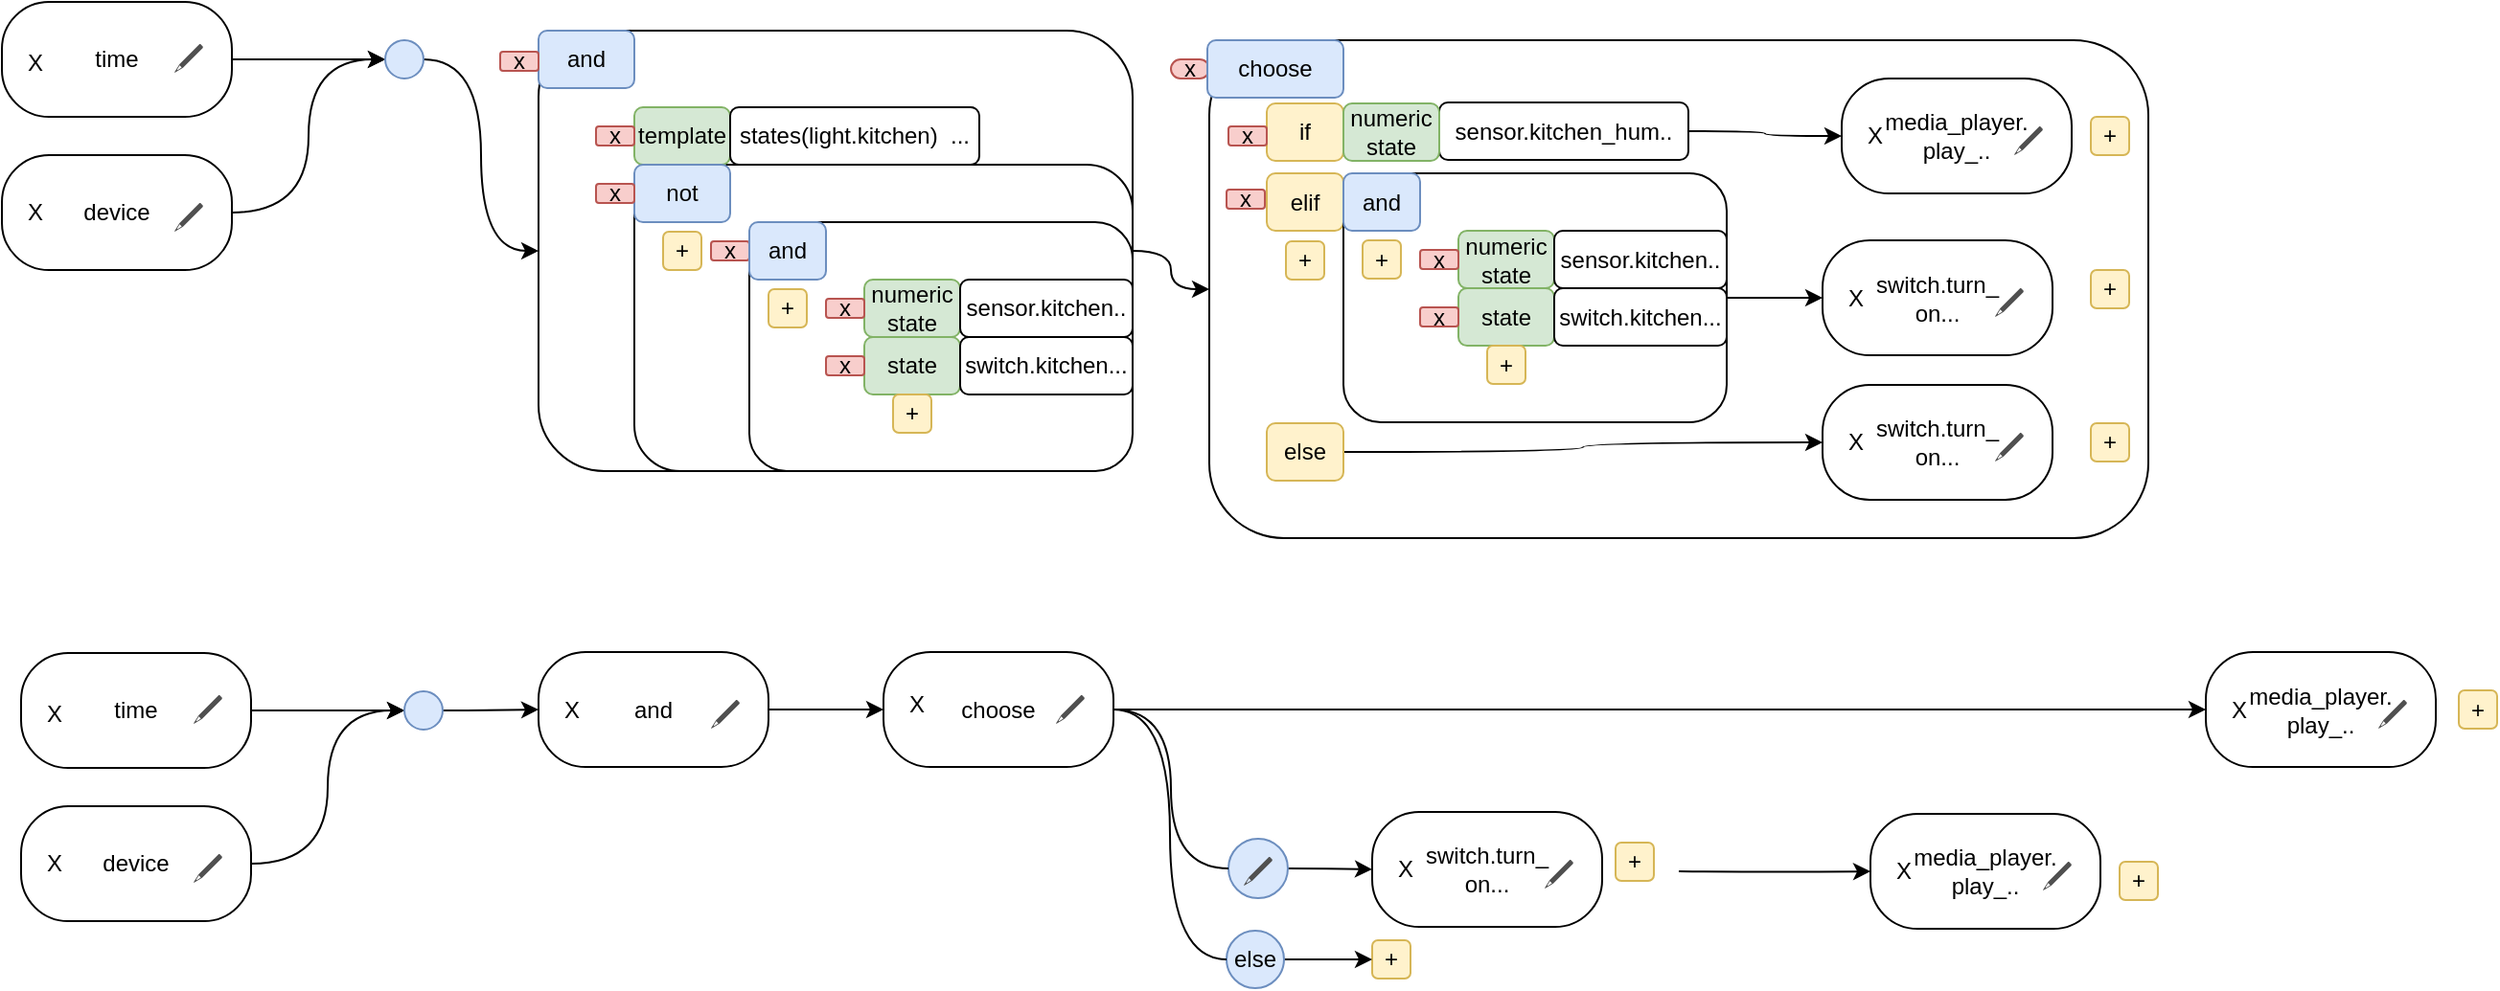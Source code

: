 <mxfile version="13.7.3" type="device"><diagram id="jPQkoFvJ-TX3pFbO5KUV" name="Page-1"><mxGraphModel dx="1038" dy="636" grid="1" gridSize="10" guides="1" tooltips="1" connect="1" arrows="1" fold="1" page="1" pageScale="1" pageWidth="850" pageHeight="1100" math="0" shadow="0"><root><mxCell id="0"/><mxCell id="1" parent="0"/><mxCell id="Wv8WozFfaOdUM1u00U-A-62" value="" style="rounded=1;whiteSpace=wrap;html=1;" parent="1" vertex="1"><mxGeometry x="670" y="140" width="490" height="260" as="geometry"/></mxCell><mxCell id="Wv8WozFfaOdUM1u00U-A-180" style="edgeStyle=orthogonalEdgeStyle;curved=1;rounded=0;orthogonalLoop=1;jettySize=auto;html=1;entryX=0;entryY=0.5;entryDx=0;entryDy=0;" parent="1" target="Wv8WozFfaOdUM1u00U-A-175" edge="1"><mxGeometry relative="1" as="geometry"><mxPoint x="915.0" y="574" as="sourcePoint"/></mxGeometry></mxCell><mxCell id="Wv8WozFfaOdUM1u00U-A-3" value="" style="rounded=1;whiteSpace=wrap;html=1;" parent="1" vertex="1"><mxGeometry x="320" y="135" width="310" height="230" as="geometry"/></mxCell><mxCell id="Wv8WozFfaOdUM1u00U-A-8" value="" style="rounded=1;whiteSpace=wrap;html=1;" parent="1" vertex="1"><mxGeometry x="370" y="205" width="260" height="160" as="geometry"/></mxCell><mxCell id="Wv8WozFfaOdUM1u00U-A-1" value="and" style="rounded=1;whiteSpace=wrap;html=1;fillColor=#dae8fc;strokeColor=#6c8ebf;align=center;" parent="1" vertex="1"><mxGeometry x="320" y="135" width="50" height="30" as="geometry"/></mxCell><mxCell id="Wv8WozFfaOdUM1u00U-A-4" value="template" style="rounded=1;whiteSpace=wrap;html=1;fillColor=#d5e8d4;strokeColor=#82b366;" parent="1" vertex="1"><mxGeometry x="370" y="175" width="50" height="30" as="geometry"/></mxCell><mxCell id="Wv8WozFfaOdUM1u00U-A-5" value="states(light.kitchen)&amp;nbsp; ..." style="rounded=1;whiteSpace=wrap;html=1;" parent="1" vertex="1"><mxGeometry x="420" y="175" width="130" height="30" as="geometry"/></mxCell><mxCell id="Wv8WozFfaOdUM1u00U-A-6" value="not" style="rounded=1;whiteSpace=wrap;html=1;fillColor=#dae8fc;strokeColor=#6c8ebf;" parent="1" vertex="1"><mxGeometry x="370" y="205" width="50" height="30" as="geometry"/></mxCell><mxCell id="Wv8WozFfaOdUM1u00U-A-14" value="+" style="rounded=1;whiteSpace=wrap;html=1;fillColor=#fff2cc;strokeColor=#d6b656;" parent="1" vertex="1"><mxGeometry x="385" y="240" width="20" height="20" as="geometry"/></mxCell><mxCell id="Wv8WozFfaOdUM1u00U-A-17" value="x" style="rounded=1;whiteSpace=wrap;html=1;fillColor=#f8cecc;strokeColor=#b85450;" parent="1" vertex="1"><mxGeometry x="350" y="185" width="20" height="10" as="geometry"/></mxCell><mxCell id="Wv8WozFfaOdUM1u00U-A-18" value="x" style="rounded=1;whiteSpace=wrap;html=1;fillColor=#f8cecc;strokeColor=#b85450;" parent="1" vertex="1"><mxGeometry x="350" y="215" width="20" height="10" as="geometry"/></mxCell><mxCell id="Wv8WozFfaOdUM1u00U-A-22" value="x" style="rounded=1;whiteSpace=wrap;html=1;fillColor=#f8cecc;strokeColor=#b85450;" parent="1" vertex="1"><mxGeometry x="410" y="245" width="20" height="10" as="geometry"/></mxCell><mxCell id="Wv8WozFfaOdUM1u00U-A-31" style="edgeStyle=orthogonalEdgeStyle;rounded=0;orthogonalLoop=1;jettySize=auto;html=1;entryX=0;entryY=0.5;entryDx=0;entryDy=0;elbow=vertical;curved=1;" parent="1" source="Wv8WozFfaOdUM1u00U-A-27" target="Wv8WozFfaOdUM1u00U-A-29" edge="1"><mxGeometry relative="1" as="geometry"/></mxCell><mxCell id="Wv8WozFfaOdUM1u00U-A-27" value="time" style="rounded=1;whiteSpace=wrap;html=1;arcSize=41;" parent="1" vertex="1"><mxGeometry x="40" y="120" width="120" height="60" as="geometry"/></mxCell><mxCell id="Wv8WozFfaOdUM1u00U-A-30" style="edgeStyle=orthogonalEdgeStyle;rounded=0;orthogonalLoop=1;jettySize=auto;html=1;entryX=0;entryY=0.5;entryDx=0;entryDy=0;elbow=vertical;curved=1;" parent="1" source="Wv8WozFfaOdUM1u00U-A-28" target="Wv8WozFfaOdUM1u00U-A-29" edge="1"><mxGeometry relative="1" as="geometry"/></mxCell><mxCell id="Wv8WozFfaOdUM1u00U-A-63" style="edgeStyle=orthogonalEdgeStyle;curved=1;rounded=0;orthogonalLoop=1;jettySize=auto;html=1;exitX=1;exitY=0.5;exitDx=0;exitDy=0;entryX=0;entryY=0.5;entryDx=0;entryDy=0;" parent="1" source="Wv8WozFfaOdUM1u00U-A-29" target="Wv8WozFfaOdUM1u00U-A-3" edge="1"><mxGeometry relative="1" as="geometry"/></mxCell><mxCell id="Wv8WozFfaOdUM1u00U-A-29" value="" style="ellipse;whiteSpace=wrap;html=1;aspect=fixed;fillColor=#dae8fc;strokeColor=#6c8ebf;" parent="1" vertex="1"><mxGeometry x="240" y="140" width="20" height="20" as="geometry"/></mxCell><mxCell id="Wv8WozFfaOdUM1u00U-A-36" value="X" style="text;html=1;align=center;verticalAlign=middle;resizable=0;points=[];autosize=1;strokeColor=none;fillColor=none;" parent="1" vertex="1"><mxGeometry x="47" y="142" width="20" height="20" as="geometry"/></mxCell><mxCell id="Wv8WozFfaOdUM1u00U-A-37" value="" style="sketch=0;pointerEvents=1;shadow=0;dashed=0;html=1;strokeColor=none;fillColor=#505050;labelPosition=center;verticalLabelPosition=bottom;verticalAlign=top;outlineConnect=0;align=center;shape=mxgraph.office.concepts.writing_pencil;" parent="1" vertex="1"><mxGeometry x="130" y="142" width="15" height="15" as="geometry"/></mxCell><mxCell id="Wv8WozFfaOdUM1u00U-A-40" value="" style="group" parent="1" vertex="1" connectable="0"><mxGeometry x="40" y="200" width="120" height="60" as="geometry"/></mxCell><mxCell id="Wv8WozFfaOdUM1u00U-A-28" value="device" style="rounded=1;whiteSpace=wrap;html=1;arcSize=41;" parent="Wv8WozFfaOdUM1u00U-A-40" vertex="1"><mxGeometry width="120" height="60" as="geometry"/></mxCell><mxCell id="Wv8WozFfaOdUM1u00U-A-38" value="" style="sketch=0;pointerEvents=1;shadow=0;dashed=0;html=1;strokeColor=none;fillColor=#505050;labelPosition=center;verticalLabelPosition=bottom;verticalAlign=top;outlineConnect=0;align=center;shape=mxgraph.office.concepts.writing_pencil;" parent="Wv8WozFfaOdUM1u00U-A-40" vertex="1"><mxGeometry x="90" y="25" width="15" height="15" as="geometry"/></mxCell><mxCell id="Wv8WozFfaOdUM1u00U-A-39" value="X" style="text;html=1;align=center;verticalAlign=middle;resizable=0;points=[];autosize=1;strokeColor=none;fillColor=none;" parent="Wv8WozFfaOdUM1u00U-A-40" vertex="1"><mxGeometry x="7" y="20" width="20" height="20" as="geometry"/></mxCell><mxCell id="Wv8WozFfaOdUM1u00U-A-53" value="" style="group" parent="1" vertex="1" connectable="0"><mxGeometry x="990" y="320" width="120" height="60" as="geometry"/></mxCell><mxCell id="Wv8WozFfaOdUM1u00U-A-54" value="switch.turn_&lt;br&gt;on..." style="rounded=1;whiteSpace=wrap;html=1;arcSize=41;" parent="Wv8WozFfaOdUM1u00U-A-53" vertex="1"><mxGeometry width="120" height="60" as="geometry"/></mxCell><mxCell id="Wv8WozFfaOdUM1u00U-A-55" value="" style="sketch=0;pointerEvents=1;shadow=0;dashed=0;html=1;strokeColor=none;fillColor=#505050;labelPosition=center;verticalLabelPosition=bottom;verticalAlign=top;outlineConnect=0;align=center;shape=mxgraph.office.concepts.writing_pencil;" parent="Wv8WozFfaOdUM1u00U-A-53" vertex="1"><mxGeometry x="90" y="25" width="15" height="15" as="geometry"/></mxCell><mxCell id="Wv8WozFfaOdUM1u00U-A-56" value="X" style="text;html=1;align=center;verticalAlign=middle;resizable=0;points=[];autosize=1;strokeColor=none;fillColor=none;" parent="Wv8WozFfaOdUM1u00U-A-53" vertex="1"><mxGeometry x="7" y="20" width="20" height="20" as="geometry"/></mxCell><mxCell id="Wv8WozFfaOdUM1u00U-A-57" value="" style="group" parent="1" vertex="1" connectable="0"><mxGeometry x="1000" y="160" width="120" height="60" as="geometry"/></mxCell><mxCell id="Wv8WozFfaOdUM1u00U-A-58" value="media_player.&lt;br&gt;play_.." style="rounded=1;whiteSpace=wrap;html=1;arcSize=41;" parent="Wv8WozFfaOdUM1u00U-A-57" vertex="1"><mxGeometry width="120" height="60" as="geometry"/></mxCell><mxCell id="Wv8WozFfaOdUM1u00U-A-59" value="" style="sketch=0;pointerEvents=1;shadow=0;dashed=0;html=1;strokeColor=none;fillColor=#505050;labelPosition=center;verticalLabelPosition=bottom;verticalAlign=top;outlineConnect=0;align=center;shape=mxgraph.office.concepts.writing_pencil;" parent="Wv8WozFfaOdUM1u00U-A-57" vertex="1"><mxGeometry x="90" y="25" width="15" height="15" as="geometry"/></mxCell><mxCell id="Wv8WozFfaOdUM1u00U-A-60" value="X" style="text;html=1;align=center;verticalAlign=middle;resizable=0;points=[];autosize=1;strokeColor=none;fillColor=none;" parent="Wv8WozFfaOdUM1u00U-A-57" vertex="1"><mxGeometry x="7" y="20" width="20" height="20" as="geometry"/></mxCell><mxCell id="Wv8WozFfaOdUM1u00U-A-61" value="x" style="rounded=1;whiteSpace=wrap;html=1;fillColor=#f8cecc;strokeColor=#b85450;" parent="1" vertex="1"><mxGeometry x="300" y="146" width="20" height="10" as="geometry"/></mxCell><mxCell id="Wv8WozFfaOdUM1u00U-A-65" value="if" style="rounded=1;whiteSpace=wrap;html=1;fillColor=#fff2cc;strokeColor=#d6b656;" parent="1" vertex="1"><mxGeometry x="700" y="173" width="40" height="30" as="geometry"/></mxCell><mxCell id="Wv8WozFfaOdUM1u00U-A-68" style="edgeStyle=orthogonalEdgeStyle;curved=1;rounded=0;orthogonalLoop=1;jettySize=auto;html=1;entryX=0;entryY=0.5;entryDx=0;entryDy=0;" parent="1" source="Wv8WozFfaOdUM1u00U-A-66" target="Wv8WozFfaOdUM1u00U-A-58" edge="1"><mxGeometry relative="1" as="geometry"/></mxCell><mxCell id="Wv8WozFfaOdUM1u00U-A-66" value="sensor.kitchen_hum.." style="rounded=1;whiteSpace=wrap;html=1;" parent="1" vertex="1"><mxGeometry x="790" y="172.5" width="130" height="30" as="geometry"/></mxCell><mxCell id="Wv8WozFfaOdUM1u00U-A-67" value="numeric&lt;br&gt;state" style="rounded=1;whiteSpace=wrap;html=1;fillColor=#d5e8d4;strokeColor=#82b366;" parent="1" vertex="1"><mxGeometry x="740" y="173" width="50" height="30" as="geometry"/></mxCell><mxCell id="Wv8WozFfaOdUM1u00U-A-69" value="elif" style="rounded=1;whiteSpace=wrap;html=1;fillColor=#fff2cc;strokeColor=#d6b656;" parent="1" vertex="1"><mxGeometry x="700" y="209.5" width="40" height="30" as="geometry"/></mxCell><mxCell id="Wv8WozFfaOdUM1u00U-A-72" value="" style="group" parent="1" vertex="1" connectable="0"><mxGeometry x="990" y="244.5" width="120" height="60" as="geometry"/></mxCell><mxCell id="Wv8WozFfaOdUM1u00U-A-73" value="switch.turn_&lt;br&gt;on..." style="rounded=1;whiteSpace=wrap;html=1;arcSize=41;" parent="Wv8WozFfaOdUM1u00U-A-72" vertex="1"><mxGeometry width="120" height="60" as="geometry"/></mxCell><mxCell id="Wv8WozFfaOdUM1u00U-A-74" value="" style="sketch=0;pointerEvents=1;shadow=0;dashed=0;html=1;strokeColor=none;fillColor=#505050;labelPosition=center;verticalLabelPosition=bottom;verticalAlign=top;outlineConnect=0;align=center;shape=mxgraph.office.concepts.writing_pencil;" parent="Wv8WozFfaOdUM1u00U-A-72" vertex="1"><mxGeometry x="90" y="25" width="15" height="15" as="geometry"/></mxCell><mxCell id="Wv8WozFfaOdUM1u00U-A-75" value="X" style="text;html=1;align=center;verticalAlign=middle;resizable=0;points=[];autosize=1;strokeColor=none;fillColor=none;" parent="Wv8WozFfaOdUM1u00U-A-72" vertex="1"><mxGeometry x="7" y="20" width="20" height="20" as="geometry"/></mxCell><mxCell id="Wv8WozFfaOdUM1u00U-A-80" style="edgeStyle=orthogonalEdgeStyle;curved=1;rounded=0;orthogonalLoop=1;jettySize=auto;html=1;entryX=0;entryY=0.5;entryDx=0;entryDy=0;" parent="1" source="Wv8WozFfaOdUM1u00U-A-77" target="Wv8WozFfaOdUM1u00U-A-54" edge="1"><mxGeometry relative="1" as="geometry"/></mxCell><mxCell id="Wv8WozFfaOdUM1u00U-A-77" value="else" style="rounded=1;whiteSpace=wrap;html=1;fillColor=#fff2cc;strokeColor=#d6b656;" parent="1" vertex="1"><mxGeometry x="700" y="340" width="40" height="30" as="geometry"/></mxCell><mxCell id="Wv8WozFfaOdUM1u00U-A-82" value="+" style="rounded=1;whiteSpace=wrap;html=1;fillColor=#fff2cc;strokeColor=#d6b656;" parent="1" vertex="1"><mxGeometry x="710" y="245" width="20" height="20" as="geometry"/></mxCell><mxCell id="Wv8WozFfaOdUM1u00U-A-83" value="x" style="rounded=1;whiteSpace=wrap;html=1;fillColor=#f8cecc;strokeColor=#b85450;" parent="1" vertex="1"><mxGeometry x="680" y="185" width="20" height="10" as="geometry"/></mxCell><mxCell id="Wv8WozFfaOdUM1u00U-A-86" value="x" style="rounded=1;whiteSpace=wrap;html=1;fillColor=#f8cecc;strokeColor=#b85450;" parent="1" vertex="1"><mxGeometry x="679" y="218" width="20" height="10" as="geometry"/></mxCell><mxCell id="Wv8WozFfaOdUM1u00U-A-88" value="x" style="rounded=1;whiteSpace=wrap;html=1;fillColor=#f8cecc;strokeColor=#b85450;arcSize=50;" parent="1" vertex="1"><mxGeometry x="650" y="150" width="20" height="10" as="geometry"/></mxCell><mxCell id="Wv8WozFfaOdUM1u00U-A-89" value="choose" style="rounded=1;whiteSpace=wrap;html=1;fillColor=#dae8fc;strokeColor=#6c8ebf;align=center;" parent="1" vertex="1"><mxGeometry x="669" y="140" width="71" height="30" as="geometry"/></mxCell><mxCell id="Wv8WozFfaOdUM1u00U-A-93" value="" style="group" parent="1" vertex="1" connectable="0"><mxGeometry x="430" y="235" width="200" height="130" as="geometry"/></mxCell><mxCell id="Wv8WozFfaOdUM1u00U-A-46" style="edgeStyle=orthogonalEdgeStyle;curved=1;rounded=0;orthogonalLoop=1;jettySize=auto;html=1;entryX=0;entryY=0.5;entryDx=0;entryDy=0;" parent="Wv8WozFfaOdUM1u00U-A-93" source="Wv8WozFfaOdUM1u00U-A-3" target="Wv8WozFfaOdUM1u00U-A-62" edge="1"><mxGeometry relative="1" as="geometry"><mxPoint x="270" y="-92.5" as="targetPoint"/></mxGeometry></mxCell><mxCell id="Wv8WozFfaOdUM1u00U-A-9" value="" style="rounded=1;whiteSpace=wrap;html=1;" parent="Wv8WozFfaOdUM1u00U-A-93" vertex="1"><mxGeometry width="200" height="130" as="geometry"/></mxCell><mxCell id="Wv8WozFfaOdUM1u00U-A-7" value="and" style="rounded=1;whiteSpace=wrap;html=1;fillColor=#dae8fc;strokeColor=#6c8ebf;" parent="Wv8WozFfaOdUM1u00U-A-93" vertex="1"><mxGeometry width="40" height="30" as="geometry"/></mxCell><mxCell id="Wv8WozFfaOdUM1u00U-A-10" value="numeric&lt;br&gt;state" style="rounded=1;whiteSpace=wrap;html=1;fillColor=#d5e8d4;strokeColor=#82b366;" parent="Wv8WozFfaOdUM1u00U-A-93" vertex="1"><mxGeometry x="60" y="30" width="50" height="30" as="geometry"/></mxCell><mxCell id="Wv8WozFfaOdUM1u00U-A-11" value="sensor.kitchen.." style="rounded=1;whiteSpace=wrap;html=1;" parent="Wv8WozFfaOdUM1u00U-A-93" vertex="1"><mxGeometry x="110" y="30" width="90" height="30" as="geometry"/></mxCell><mxCell id="Wv8WozFfaOdUM1u00U-A-12" value="state" style="rounded=1;whiteSpace=wrap;html=1;fillColor=#d5e8d4;strokeColor=#82b366;" parent="Wv8WozFfaOdUM1u00U-A-93" vertex="1"><mxGeometry x="60" y="60" width="50" height="30" as="geometry"/></mxCell><mxCell id="Wv8WozFfaOdUM1u00U-A-13" value="switch.kitchen..." style="rounded=1;whiteSpace=wrap;html=1;" parent="Wv8WozFfaOdUM1u00U-A-93" vertex="1"><mxGeometry x="110" y="60" width="90" height="30" as="geometry"/></mxCell><mxCell id="Wv8WozFfaOdUM1u00U-A-23" value="+" style="rounded=1;whiteSpace=wrap;html=1;fillColor=#fff2cc;strokeColor=#d6b656;" parent="Wv8WozFfaOdUM1u00U-A-93" vertex="1"><mxGeometry x="10" y="35" width="20" height="20" as="geometry"/></mxCell><mxCell id="Wv8WozFfaOdUM1u00U-A-24" value="x" style="rounded=1;whiteSpace=wrap;html=1;fillColor=#f8cecc;strokeColor=#b85450;" parent="Wv8WozFfaOdUM1u00U-A-93" vertex="1"><mxGeometry x="40" y="40" width="20" height="10" as="geometry"/></mxCell><mxCell id="Wv8WozFfaOdUM1u00U-A-25" value="x" style="rounded=1;whiteSpace=wrap;html=1;fillColor=#f8cecc;strokeColor=#b85450;" parent="Wv8WozFfaOdUM1u00U-A-93" vertex="1"><mxGeometry x="40" y="70" width="20" height="10" as="geometry"/></mxCell><mxCell id="Wv8WozFfaOdUM1u00U-A-26" value="+" style="rounded=1;whiteSpace=wrap;html=1;fillColor=#fff2cc;strokeColor=#d6b656;" parent="Wv8WozFfaOdUM1u00U-A-93" vertex="1"><mxGeometry x="75" y="90" width="20" height="20" as="geometry"/></mxCell><mxCell id="Wv8WozFfaOdUM1u00U-A-94" value="" style="group" parent="1" vertex="1" connectable="0"><mxGeometry x="740" y="209.5" width="200" height="130" as="geometry"/></mxCell><mxCell id="Wv8WozFfaOdUM1u00U-A-95" style="edgeStyle=orthogonalEdgeStyle;curved=1;rounded=0;orthogonalLoop=1;jettySize=auto;html=1;entryX=0;entryY=0.5;entryDx=0;entryDy=0;" parent="Wv8WozFfaOdUM1u00U-A-94" edge="1"><mxGeometry relative="1" as="geometry"><mxPoint x="270" y="-92.5" as="targetPoint"/></mxGeometry></mxCell><mxCell id="Wv8WozFfaOdUM1u00U-A-96" value="" style="rounded=1;whiteSpace=wrap;html=1;" parent="Wv8WozFfaOdUM1u00U-A-94" vertex="1"><mxGeometry width="200" height="130" as="geometry"/></mxCell><mxCell id="Wv8WozFfaOdUM1u00U-A-97" value="and" style="rounded=1;whiteSpace=wrap;html=1;fillColor=#dae8fc;strokeColor=#6c8ebf;" parent="Wv8WozFfaOdUM1u00U-A-94" vertex="1"><mxGeometry width="40" height="30" as="geometry"/></mxCell><mxCell id="Wv8WozFfaOdUM1u00U-A-98" value="numeric&lt;br&gt;state" style="rounded=1;whiteSpace=wrap;html=1;fillColor=#d5e8d4;strokeColor=#82b366;" parent="Wv8WozFfaOdUM1u00U-A-94" vertex="1"><mxGeometry x="60" y="30" width="50" height="30" as="geometry"/></mxCell><mxCell id="Wv8WozFfaOdUM1u00U-A-99" value="sensor.kitchen.." style="rounded=1;whiteSpace=wrap;html=1;" parent="Wv8WozFfaOdUM1u00U-A-94" vertex="1"><mxGeometry x="110" y="30" width="90" height="30" as="geometry"/></mxCell><mxCell id="Wv8WozFfaOdUM1u00U-A-100" value="state" style="rounded=1;whiteSpace=wrap;html=1;fillColor=#d5e8d4;strokeColor=#82b366;" parent="Wv8WozFfaOdUM1u00U-A-94" vertex="1"><mxGeometry x="60" y="60" width="50" height="30" as="geometry"/></mxCell><mxCell id="Wv8WozFfaOdUM1u00U-A-101" value="switch.kitchen..." style="rounded=1;whiteSpace=wrap;html=1;" parent="Wv8WozFfaOdUM1u00U-A-94" vertex="1"><mxGeometry x="110" y="60" width="90" height="30" as="geometry"/></mxCell><mxCell id="Wv8WozFfaOdUM1u00U-A-102" value="+" style="rounded=1;whiteSpace=wrap;html=1;fillColor=#fff2cc;strokeColor=#d6b656;" parent="Wv8WozFfaOdUM1u00U-A-94" vertex="1"><mxGeometry x="10" y="35" width="20" height="20" as="geometry"/></mxCell><mxCell id="Wv8WozFfaOdUM1u00U-A-103" value="x" style="rounded=1;whiteSpace=wrap;html=1;fillColor=#f8cecc;strokeColor=#b85450;" parent="Wv8WozFfaOdUM1u00U-A-94" vertex="1"><mxGeometry x="40" y="40" width="20" height="10" as="geometry"/></mxCell><mxCell id="Wv8WozFfaOdUM1u00U-A-104" value="x" style="rounded=1;whiteSpace=wrap;html=1;fillColor=#f8cecc;strokeColor=#b85450;" parent="Wv8WozFfaOdUM1u00U-A-94" vertex="1"><mxGeometry x="40" y="70" width="20" height="10" as="geometry"/></mxCell><mxCell id="Wv8WozFfaOdUM1u00U-A-105" value="+" style="rounded=1;whiteSpace=wrap;html=1;fillColor=#fff2cc;strokeColor=#d6b656;" parent="Wv8WozFfaOdUM1u00U-A-94" vertex="1"><mxGeometry x="75" y="90" width="20" height="20" as="geometry"/></mxCell><mxCell id="Wv8WozFfaOdUM1u00U-A-106" style="edgeStyle=orthogonalEdgeStyle;curved=1;rounded=0;orthogonalLoop=1;jettySize=auto;html=1;entryX=0;entryY=0.5;entryDx=0;entryDy=0;" parent="1" source="Wv8WozFfaOdUM1u00U-A-96" target="Wv8WozFfaOdUM1u00U-A-73" edge="1"><mxGeometry relative="1" as="geometry"/></mxCell><mxCell id="Wv8WozFfaOdUM1u00U-A-107" value="+" style="rounded=1;whiteSpace=wrap;html=1;fillColor=#fff2cc;strokeColor=#d6b656;" parent="1" vertex="1"><mxGeometry x="1130" y="180" width="20" height="20" as="geometry"/></mxCell><mxCell id="Wv8WozFfaOdUM1u00U-A-108" value="+" style="rounded=1;whiteSpace=wrap;html=1;fillColor=#fff2cc;strokeColor=#d6b656;" parent="1" vertex="1"><mxGeometry x="1130" y="260" width="20" height="20" as="geometry"/></mxCell><mxCell id="Wv8WozFfaOdUM1u00U-A-109" value="+" style="rounded=1;whiteSpace=wrap;html=1;fillColor=#fff2cc;strokeColor=#d6b656;" parent="1" vertex="1"><mxGeometry x="1130" y="340" width="20" height="20" as="geometry"/></mxCell><mxCell id="Wv8WozFfaOdUM1u00U-A-117" style="edgeStyle=orthogonalEdgeStyle;rounded=0;orthogonalLoop=1;jettySize=auto;html=1;entryX=0;entryY=0.5;entryDx=0;entryDy=0;elbow=vertical;curved=1;" parent="1" source="Wv8WozFfaOdUM1u00U-A-118" target="Wv8WozFfaOdUM1u00U-A-120" edge="1"><mxGeometry relative="1" as="geometry"/></mxCell><mxCell id="Wv8WozFfaOdUM1u00U-A-118" value="time" style="rounded=1;whiteSpace=wrap;html=1;arcSize=41;" parent="1" vertex="1"><mxGeometry x="50" y="460" width="120" height="60" as="geometry"/></mxCell><mxCell id="Wv8WozFfaOdUM1u00U-A-119" style="edgeStyle=orthogonalEdgeStyle;rounded=0;orthogonalLoop=1;jettySize=auto;html=1;entryX=0;entryY=0.5;entryDx=0;entryDy=0;elbow=vertical;curved=1;" parent="1" source="Wv8WozFfaOdUM1u00U-A-124" target="Wv8WozFfaOdUM1u00U-A-120" edge="1"><mxGeometry relative="1" as="geometry"/></mxCell><mxCell id="Wv8WozFfaOdUM1u00U-A-133" style="edgeStyle=orthogonalEdgeStyle;curved=1;rounded=0;orthogonalLoop=1;jettySize=auto;html=1;entryX=0;entryY=0.5;entryDx=0;entryDy=0;" parent="1" source="Wv8WozFfaOdUM1u00U-A-120" target="Wv8WozFfaOdUM1u00U-A-130" edge="1"><mxGeometry relative="1" as="geometry"/></mxCell><mxCell id="Wv8WozFfaOdUM1u00U-A-120" value="" style="ellipse;whiteSpace=wrap;html=1;aspect=fixed;fillColor=#dae8fc;strokeColor=#6c8ebf;" parent="1" vertex="1"><mxGeometry x="250" y="480" width="20" height="20" as="geometry"/></mxCell><mxCell id="Wv8WozFfaOdUM1u00U-A-121" value="X" style="text;html=1;align=center;verticalAlign=middle;resizable=0;points=[];autosize=1;strokeColor=none;fillColor=none;" parent="1" vertex="1"><mxGeometry x="57" y="482" width="20" height="20" as="geometry"/></mxCell><mxCell id="Wv8WozFfaOdUM1u00U-A-122" value="" style="sketch=0;pointerEvents=1;shadow=0;dashed=0;html=1;strokeColor=none;fillColor=#505050;labelPosition=center;verticalLabelPosition=bottom;verticalAlign=top;outlineConnect=0;align=center;shape=mxgraph.office.concepts.writing_pencil;" parent="1" vertex="1"><mxGeometry x="140" y="482" width="15" height="15" as="geometry"/></mxCell><mxCell id="Wv8WozFfaOdUM1u00U-A-123" value="" style="group" parent="1" vertex="1" connectable="0"><mxGeometry x="50" y="540" width="120" height="60" as="geometry"/></mxCell><mxCell id="Wv8WozFfaOdUM1u00U-A-124" value="device" style="rounded=1;whiteSpace=wrap;html=1;arcSize=41;" parent="Wv8WozFfaOdUM1u00U-A-123" vertex="1"><mxGeometry width="120" height="60" as="geometry"/></mxCell><mxCell id="Wv8WozFfaOdUM1u00U-A-125" value="" style="sketch=0;pointerEvents=1;shadow=0;dashed=0;html=1;strokeColor=none;fillColor=#505050;labelPosition=center;verticalLabelPosition=bottom;verticalAlign=top;outlineConnect=0;align=center;shape=mxgraph.office.concepts.writing_pencil;" parent="Wv8WozFfaOdUM1u00U-A-123" vertex="1"><mxGeometry x="90" y="25" width="15" height="15" as="geometry"/></mxCell><mxCell id="Wv8WozFfaOdUM1u00U-A-126" value="X" style="text;html=1;align=center;verticalAlign=middle;resizable=0;points=[];autosize=1;strokeColor=none;fillColor=none;" parent="Wv8WozFfaOdUM1u00U-A-123" vertex="1"><mxGeometry x="7" y="20" width="20" height="20" as="geometry"/></mxCell><mxCell id="Wv8WozFfaOdUM1u00U-A-129" value="" style="group" parent="1" vertex="1" connectable="0"><mxGeometry x="320" y="459.5" width="120" height="60" as="geometry"/></mxCell><mxCell id="Wv8WozFfaOdUM1u00U-A-130" value="and" style="rounded=1;whiteSpace=wrap;html=1;arcSize=41;" parent="Wv8WozFfaOdUM1u00U-A-129" vertex="1"><mxGeometry width="120" height="60" as="geometry"/></mxCell><mxCell id="Wv8WozFfaOdUM1u00U-A-131" value="" style="sketch=0;pointerEvents=1;shadow=0;dashed=0;html=1;strokeColor=none;fillColor=#505050;labelPosition=center;verticalLabelPosition=bottom;verticalAlign=top;outlineConnect=0;align=center;shape=mxgraph.office.concepts.writing_pencil;" parent="Wv8WozFfaOdUM1u00U-A-129" vertex="1"><mxGeometry x="90" y="25" width="15" height="15" as="geometry"/></mxCell><mxCell id="Wv8WozFfaOdUM1u00U-A-132" value="X" style="text;html=1;align=center;verticalAlign=middle;resizable=0;points=[];autosize=1;strokeColor=none;fillColor=none;" parent="Wv8WozFfaOdUM1u00U-A-129" vertex="1"><mxGeometry x="7" y="20" width="20" height="20" as="geometry"/></mxCell><mxCell id="Wv8WozFfaOdUM1u00U-A-139" style="edgeStyle=orthogonalEdgeStyle;curved=1;rounded=0;orthogonalLoop=1;jettySize=auto;html=1;entryX=0;entryY=0.5;entryDx=0;entryDy=0;" parent="1" source="Wv8WozFfaOdUM1u00U-A-130" target="Wv8WozFfaOdUM1u00U-A-135" edge="1"><mxGeometry relative="1" as="geometry"/></mxCell><mxCell id="Wv8WozFfaOdUM1u00U-A-168" style="edgeStyle=orthogonalEdgeStyle;curved=1;rounded=0;orthogonalLoop=1;jettySize=auto;html=1;entryX=0;entryY=0.5;entryDx=0;entryDy=0;exitX=1;exitY=0.5;exitDx=0;exitDy=0;" parent="1" source="Wv8WozFfaOdUM1u00U-A-135" target="Wv8WozFfaOdUM1u00U-A-161" edge="1"><mxGeometry relative="1" as="geometry"><mxPoint x="640" y="472" as="sourcePoint"/></mxGeometry></mxCell><mxCell id="Wv8WozFfaOdUM1u00U-A-169" style="edgeStyle=orthogonalEdgeStyle;curved=1;rounded=0;orthogonalLoop=1;jettySize=auto;html=1;entryX=0;entryY=0.5;entryDx=0;entryDy=0;exitX=1;exitY=0.5;exitDx=0;exitDy=0;" parent="1" source="5f-3v9ToQ-4-AJoPrdyL-1" target="Wv8WozFfaOdUM1u00U-A-165" edge="1"><mxGeometry relative="1" as="geometry"><mxPoint x="660" y="570" as="targetPoint"/><mxPoint x="640" y="492" as="sourcePoint"/></mxGeometry></mxCell><mxCell id="Wv8WozFfaOdUM1u00U-A-160" value="" style="group" parent="1" vertex="1" connectable="0"><mxGeometry x="1190" y="459.5" width="120" height="60" as="geometry"/></mxCell><mxCell id="Wv8WozFfaOdUM1u00U-A-161" value="media_player.&lt;br&gt;play_.." style="rounded=1;whiteSpace=wrap;html=1;arcSize=41;" parent="Wv8WozFfaOdUM1u00U-A-160" vertex="1"><mxGeometry width="120" height="60" as="geometry"/></mxCell><mxCell id="Wv8WozFfaOdUM1u00U-A-162" value="" style="sketch=0;pointerEvents=1;shadow=0;dashed=0;html=1;strokeColor=none;fillColor=#505050;labelPosition=center;verticalLabelPosition=bottom;verticalAlign=top;outlineConnect=0;align=center;shape=mxgraph.office.concepts.writing_pencil;" parent="Wv8WozFfaOdUM1u00U-A-160" vertex="1"><mxGeometry x="90" y="25" width="15" height="15" as="geometry"/></mxCell><mxCell id="Wv8WozFfaOdUM1u00U-A-163" value="X" style="text;html=1;align=center;verticalAlign=middle;resizable=0;points=[];autosize=1;strokeColor=none;fillColor=none;" parent="Wv8WozFfaOdUM1u00U-A-160" vertex="1"><mxGeometry x="7" y="20" width="20" height="20" as="geometry"/></mxCell><mxCell id="Wv8WozFfaOdUM1u00U-A-164" value="" style="group" parent="1" vertex="1" connectable="0"><mxGeometry x="755" y="543" width="120" height="60" as="geometry"/></mxCell><mxCell id="Wv8WozFfaOdUM1u00U-A-165" value="switch.turn_&lt;br&gt;on..." style="rounded=1;whiteSpace=wrap;html=1;arcSize=41;" parent="Wv8WozFfaOdUM1u00U-A-164" vertex="1"><mxGeometry width="120" height="60" as="geometry"/></mxCell><mxCell id="Wv8WozFfaOdUM1u00U-A-166" value="" style="sketch=0;pointerEvents=1;shadow=0;dashed=0;html=1;strokeColor=none;fillColor=#505050;labelPosition=center;verticalLabelPosition=bottom;verticalAlign=top;outlineConnect=0;align=center;shape=mxgraph.office.concepts.writing_pencil;" parent="Wv8WozFfaOdUM1u00U-A-164" vertex="1"><mxGeometry x="90" y="25" width="15" height="15" as="geometry"/></mxCell><mxCell id="Wv8WozFfaOdUM1u00U-A-167" value="X" style="text;html=1;align=center;verticalAlign=middle;resizable=0;points=[];autosize=1;strokeColor=none;fillColor=none;" parent="Wv8WozFfaOdUM1u00U-A-164" vertex="1"><mxGeometry x="7" y="20" width="20" height="20" as="geometry"/></mxCell><mxCell id="Wv8WozFfaOdUM1u00U-A-171" value="+" style="rounded=1;whiteSpace=wrap;html=1;fillColor=#fff2cc;strokeColor=#d6b656;" parent="1" vertex="1"><mxGeometry x="1322" y="479.5" width="20" height="20" as="geometry"/></mxCell><mxCell id="Wv8WozFfaOdUM1u00U-A-172" value="+" style="rounded=1;whiteSpace=wrap;html=1;fillColor=#fff2cc;strokeColor=#d6b656;" parent="1" vertex="1"><mxGeometry x="882" y="559" width="20" height="20" as="geometry"/></mxCell><mxCell id="Wv8WozFfaOdUM1u00U-A-173" value="+" style="rounded=1;whiteSpace=wrap;html=1;fillColor=#fff2cc;strokeColor=#d6b656;" parent="1" vertex="1"><mxGeometry x="755" y="610" width="20" height="20" as="geometry"/></mxCell><mxCell id="Wv8WozFfaOdUM1u00U-A-174" value="" style="group" parent="1" vertex="1" connectable="0"><mxGeometry x="1015" y="544" width="120" height="60" as="geometry"/></mxCell><mxCell id="Wv8WozFfaOdUM1u00U-A-175" value="media_player.&lt;br&gt;play_.." style="rounded=1;whiteSpace=wrap;html=1;arcSize=41;" parent="Wv8WozFfaOdUM1u00U-A-174" vertex="1"><mxGeometry width="120" height="60" as="geometry"/></mxCell><mxCell id="Wv8WozFfaOdUM1u00U-A-176" value="" style="sketch=0;pointerEvents=1;shadow=0;dashed=0;html=1;strokeColor=none;fillColor=#505050;labelPosition=center;verticalLabelPosition=bottom;verticalAlign=top;outlineConnect=0;align=center;shape=mxgraph.office.concepts.writing_pencil;" parent="Wv8WozFfaOdUM1u00U-A-174" vertex="1"><mxGeometry x="90" y="25" width="15" height="15" as="geometry"/></mxCell><mxCell id="Wv8WozFfaOdUM1u00U-A-177" value="X" style="text;html=1;align=center;verticalAlign=middle;resizable=0;points=[];autosize=1;strokeColor=none;fillColor=none;" parent="Wv8WozFfaOdUM1u00U-A-174" vertex="1"><mxGeometry x="7" y="20" width="20" height="20" as="geometry"/></mxCell><mxCell id="Wv8WozFfaOdUM1u00U-A-178" value="+" style="rounded=1;whiteSpace=wrap;html=1;fillColor=#fff2cc;strokeColor=#d6b656;" parent="1" vertex="1"><mxGeometry x="1145" y="569" width="20" height="20" as="geometry"/></mxCell><mxCell id="2R3B-InIQbJN86LUVKLY-1" value="" style="group" parent="1" vertex="1" connectable="0"><mxGeometry x="500" y="459.5" width="120" height="60" as="geometry"/></mxCell><mxCell id="Wv8WozFfaOdUM1u00U-A-135" value="choose" style="rounded=1;whiteSpace=wrap;html=1;arcSize=41;" parent="2R3B-InIQbJN86LUVKLY-1" vertex="1"><mxGeometry width="120" height="60" as="geometry"/></mxCell><mxCell id="Wv8WozFfaOdUM1u00U-A-136" value="" style="sketch=0;pointerEvents=1;shadow=0;dashed=0;html=1;strokeColor=none;fillColor=#505050;labelPosition=center;verticalLabelPosition=bottom;verticalAlign=top;outlineConnect=0;align=center;shape=mxgraph.office.concepts.writing_pencil;" parent="2R3B-InIQbJN86LUVKLY-1" vertex="1"><mxGeometry x="90" y="22.5" width="15" height="15" as="geometry"/></mxCell><mxCell id="Wv8WozFfaOdUM1u00U-A-137" value="X" style="text;html=1;align=center;verticalAlign=middle;resizable=0;points=[];autosize=1;strokeColor=none;fillColor=none;" parent="2R3B-InIQbJN86LUVKLY-1" vertex="1"><mxGeometry x="7" y="17.5" width="20" height="20" as="geometry"/></mxCell><mxCell id="5f-3v9ToQ-4-AJoPrdyL-1" value="" style="ellipse;whiteSpace=wrap;html=1;aspect=fixed;fillColor=#dae8fc;strokeColor=#6c8ebf;" vertex="1" parent="1"><mxGeometry x="680" y="557" width="31" height="31" as="geometry"/></mxCell><mxCell id="5f-3v9ToQ-4-AJoPrdyL-3" style="edgeStyle=orthogonalEdgeStyle;curved=1;rounded=0;orthogonalLoop=1;jettySize=auto;html=1;entryX=0;entryY=0.5;entryDx=0;entryDy=0;exitX=1;exitY=0.5;exitDx=0;exitDy=0;endArrow=none;endFill=0;" edge="1" parent="1" source="Wv8WozFfaOdUM1u00U-A-135" target="5f-3v9ToQ-4-AJoPrdyL-1"><mxGeometry relative="1" as="geometry"><mxPoint x="750" y="569" as="targetPoint"/><mxPoint x="620" y="489.5" as="sourcePoint"/></mxGeometry></mxCell><mxCell id="5f-3v9ToQ-4-AJoPrdyL-6" style="edgeStyle=orthogonalEdgeStyle;rounded=0;orthogonalLoop=1;jettySize=auto;html=1;endArrow=classic;endFill=1;entryX=0;entryY=0.5;entryDx=0;entryDy=0;" edge="1" parent="1" source="5f-3v9ToQ-4-AJoPrdyL-4" target="Wv8WozFfaOdUM1u00U-A-173"><mxGeometry relative="1" as="geometry"><mxPoint x="750" y="620" as="targetPoint"/></mxGeometry></mxCell><mxCell id="5f-3v9ToQ-4-AJoPrdyL-4" value="else" style="ellipse;whiteSpace=wrap;html=1;aspect=fixed;fillColor=#dae8fc;strokeColor=#6c8ebf;" vertex="1" parent="1"><mxGeometry x="679" y="605" width="30" height="30" as="geometry"/></mxCell><mxCell id="5f-3v9ToQ-4-AJoPrdyL-5" style="edgeStyle=orthogonalEdgeStyle;curved=1;rounded=0;orthogonalLoop=1;jettySize=auto;html=1;entryX=0;entryY=0.5;entryDx=0;entryDy=0;exitX=1;exitY=0.5;exitDx=0;exitDy=0;endArrow=none;endFill=0;" edge="1" parent="1" source="Wv8WozFfaOdUM1u00U-A-135" target="5f-3v9ToQ-4-AJoPrdyL-4"><mxGeometry relative="1" as="geometry"><mxPoint x="620" y="489.5" as="sourcePoint"/><mxPoint x="750" y="620" as="targetPoint"/><Array as="points"/></mxGeometry></mxCell><mxCell id="5f-3v9ToQ-4-AJoPrdyL-7" value="" style="sketch=0;pointerEvents=1;shadow=0;dashed=0;html=1;strokeColor=none;fillColor=#505050;labelPosition=center;verticalLabelPosition=bottom;verticalAlign=top;outlineConnect=0;align=center;shape=mxgraph.office.concepts.writing_pencil;" vertex="1" parent="1"><mxGeometry x="688" y="566.5" width="15" height="15" as="geometry"/></mxCell></root></mxGraphModel></diagram></mxfile>